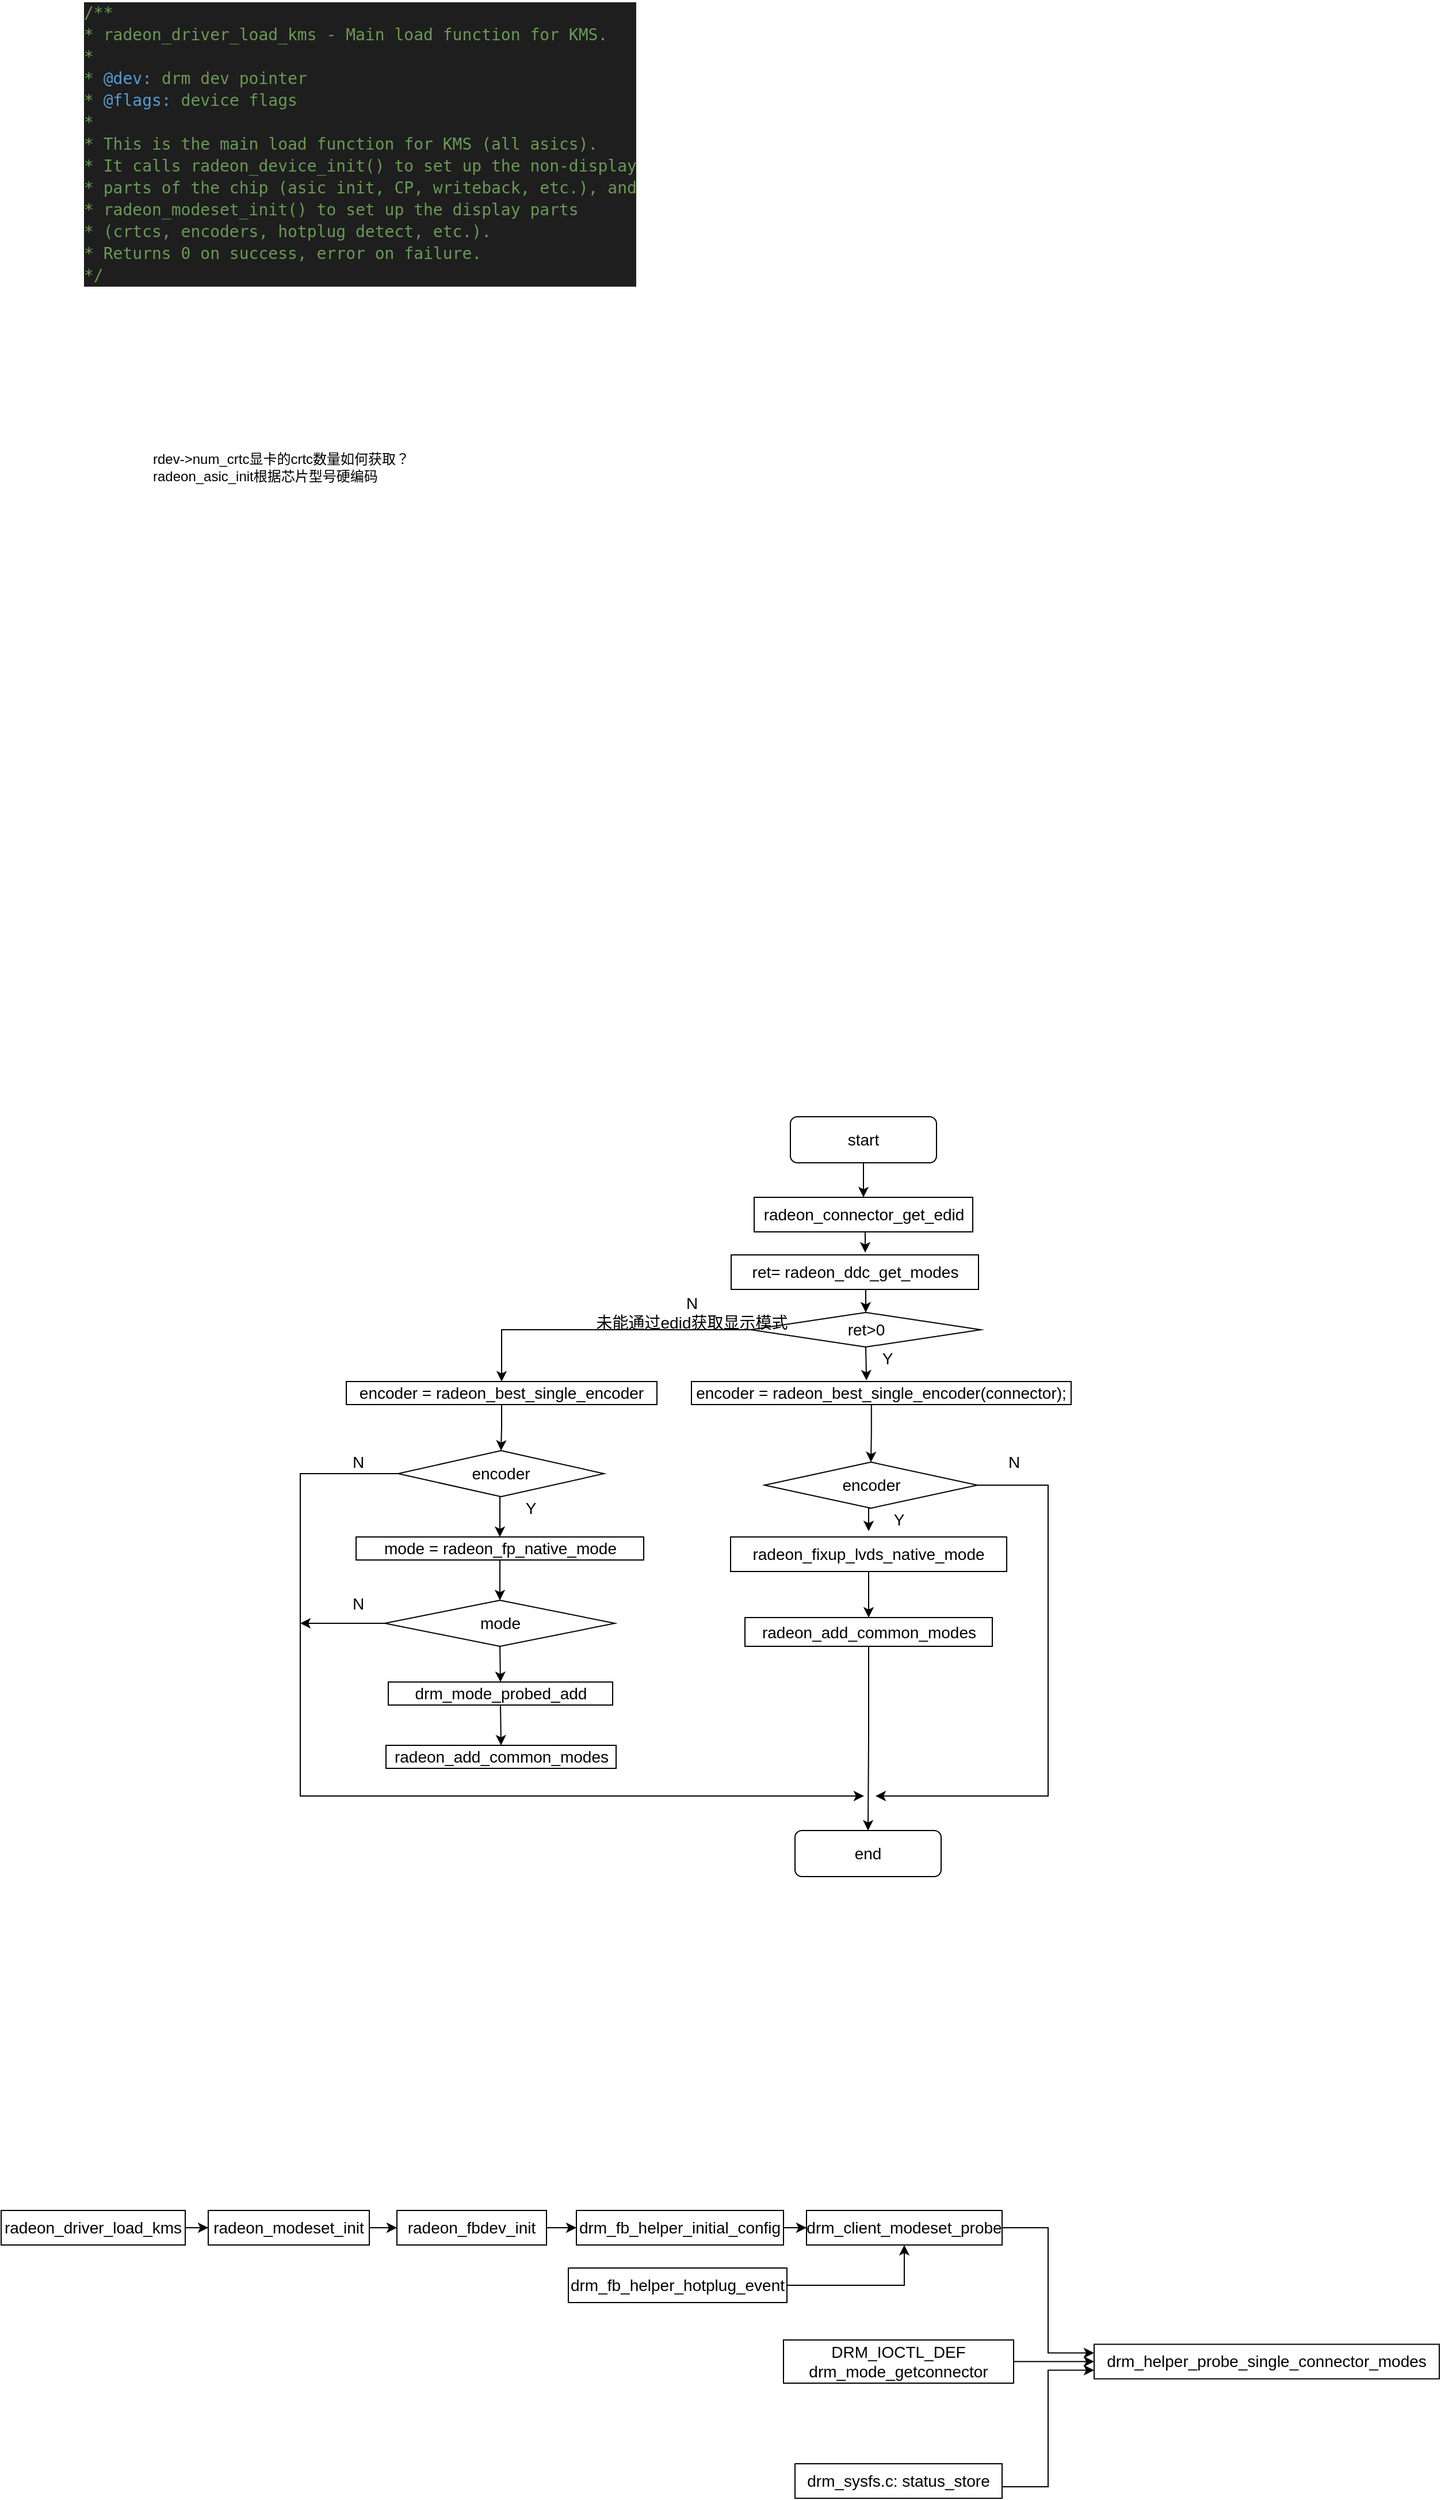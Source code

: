 <mxfile version="20.0.4" type="github">
  <diagram id="4CNQ540ASdvcl2rnZniQ" name="Page-1">
    <mxGraphModel dx="3197" dy="1137" grid="1" gridSize="10" guides="1" tooltips="1" connect="1" arrows="1" fold="1" page="1" pageScale="1" pageWidth="827" pageHeight="1169" math="0" shadow="0">
      <root>
        <mxCell id="0" />
        <mxCell id="1" parent="0" />
        <mxCell id="xZIAH9KeohgB5e4JCE6H-2" value="rdev-&amp;gt;num_crtc显卡的crtc数量如何获取？&lt;br&gt;radeon_asic_init根据芯片型号硬编码" style="text;html=1;align=left;verticalAlign=middle;resizable=0;points=[];autosize=1;strokeColor=none;fillColor=none;" parent="1" vertex="1">
          <mxGeometry x="70" y="401" width="240" height="30" as="geometry" />
        </mxCell>
        <mxCell id="xZIAH9KeohgB5e4JCE6H-3" value="&lt;meta charset=&quot;utf-8&quot;&gt;&lt;div style=&quot;color: rgb(212, 212, 212); background-color: rgb(30, 30, 30); font-family: &amp;quot;Droid Sans Mono&amp;quot;, &amp;quot;monospace&amp;quot;, monospace, &amp;quot;Droid Sans Fallback&amp;quot;; font-weight: normal; font-size: 14px; line-height: 19px;&quot;&gt;&lt;div&gt;&lt;span style=&quot;color: #6a9955;&quot;&gt;/**&lt;/span&gt;&lt;/div&gt;&lt;div&gt;&lt;span style=&quot;color: #6a9955;&quot;&gt; * radeon_driver_load_kms - Main load function for KMS.&lt;/span&gt;&lt;/div&gt;&lt;div&gt;&lt;span style=&quot;color: #6a9955;&quot;&gt; *&lt;/span&gt;&lt;/div&gt;&lt;div&gt;&lt;span style=&quot;color: #6a9955;&quot;&gt; * &lt;/span&gt;&lt;span style=&quot;color: #569cd6;&quot;&gt;@dev:&lt;/span&gt;&lt;span style=&quot;color: #6a9955;&quot;&gt; drm dev pointer&lt;/span&gt;&lt;/div&gt;&lt;div&gt;&lt;span style=&quot;color: #6a9955;&quot;&gt; * &lt;/span&gt;&lt;span style=&quot;color: #569cd6;&quot;&gt;@flags:&lt;/span&gt;&lt;span style=&quot;color: #6a9955;&quot;&gt; device flags&lt;/span&gt;&lt;/div&gt;&lt;div&gt;&lt;span style=&quot;color: #6a9955;&quot;&gt; *&lt;/span&gt;&lt;/div&gt;&lt;div&gt;&lt;span style=&quot;color: #6a9955;&quot;&gt; * This is the main load function for KMS (all asics).&lt;/span&gt;&lt;/div&gt;&lt;div&gt;&lt;span style=&quot;color: #6a9955;&quot;&gt; * It calls radeon_device_init() to set up the non-display&lt;/span&gt;&lt;/div&gt;&lt;div&gt;&lt;span style=&quot;color: #6a9955;&quot;&gt; * parts of the chip (asic init, CP, writeback, etc.), and&lt;/span&gt;&lt;/div&gt;&lt;div&gt;&lt;span style=&quot;color: #6a9955;&quot;&gt; * radeon_modeset_init() to set up the display parts&lt;/span&gt;&lt;/div&gt;&lt;div&gt;&lt;span style=&quot;color: #6a9955;&quot;&gt; * (crtcs, encoders, hotplug detect, etc.).&lt;/span&gt;&lt;/div&gt;&lt;div&gt;&lt;span style=&quot;color: #6a9955;&quot;&gt; * Returns 0 on success, error on failure.&lt;/span&gt;&lt;/div&gt;&lt;div&gt;&lt;span style=&quot;color: #6a9955;&quot;&gt; */&lt;/span&gt;&lt;/div&gt;&lt;/div&gt;" style="text;html=1;align=left;verticalAlign=middle;resizable=0;points=[];autosize=1;strokeColor=none;fillColor=none;" parent="1" vertex="1">
          <mxGeometry x="10" y="10" width="490" height="250" as="geometry" />
        </mxCell>
        <mxCell id="qHxluCfbWNKOQf0_pbnH-49" style="edgeStyle=orthogonalEdgeStyle;rounded=0;orthogonalLoop=1;jettySize=auto;html=1;exitX=0.5;exitY=1;exitDx=0;exitDy=0;entryX=0.542;entryY=-0.067;entryDx=0;entryDy=0;entryPerimeter=0;fontSize=14;" edge="1" parent="1" source="qHxluCfbWNKOQf0_pbnH-9" target="qHxluCfbWNKOQf0_pbnH-13">
          <mxGeometry relative="1" as="geometry" />
        </mxCell>
        <mxCell id="qHxluCfbWNKOQf0_pbnH-9" value="radeon_connector_get_edid" style="whiteSpace=wrap;html=1;fontSize=14;" vertex="1" parent="1">
          <mxGeometry x="594.5" y="1050" width="190" height="30" as="geometry" />
        </mxCell>
        <mxCell id="qHxluCfbWNKOQf0_pbnH-47" style="edgeStyle=orthogonalEdgeStyle;rounded=0;orthogonalLoop=1;jettySize=auto;html=1;entryX=0.5;entryY=0;entryDx=0;entryDy=0;fontSize=14;" edge="1" parent="1" source="qHxluCfbWNKOQf0_pbnH-12" target="qHxluCfbWNKOQf0_pbnH-40">
          <mxGeometry relative="1" as="geometry" />
        </mxCell>
        <mxCell id="qHxluCfbWNKOQf0_pbnH-48" style="edgeStyle=orthogonalEdgeStyle;rounded=0;orthogonalLoop=1;jettySize=auto;html=1;exitX=0.5;exitY=1;exitDx=0;exitDy=0;entryX=0.461;entryY=-0.05;entryDx=0;entryDy=0;entryPerimeter=0;fontSize=14;" edge="1" parent="1" source="qHxluCfbWNKOQf0_pbnH-12" target="qHxluCfbWNKOQf0_pbnH-35">
          <mxGeometry relative="1" as="geometry" />
        </mxCell>
        <mxCell id="qHxluCfbWNKOQf0_pbnH-12" value="ret&amp;gt;0" style="rhombus;whiteSpace=wrap;html=1;fontSize=14;" vertex="1" parent="1">
          <mxGeometry x="591.5" y="1150" width="200" height="30" as="geometry" />
        </mxCell>
        <mxCell id="qHxluCfbWNKOQf0_pbnH-50" style="edgeStyle=orthogonalEdgeStyle;rounded=0;orthogonalLoop=1;jettySize=auto;html=1;exitX=0.5;exitY=1;exitDx=0;exitDy=0;entryX=0.5;entryY=0;entryDx=0;entryDy=0;fontSize=14;" edge="1" parent="1" source="qHxluCfbWNKOQf0_pbnH-13" target="qHxluCfbWNKOQf0_pbnH-12">
          <mxGeometry relative="1" as="geometry" />
        </mxCell>
        <mxCell id="qHxluCfbWNKOQf0_pbnH-13" value="ret= radeon_ddc_get_modes" style="whiteSpace=wrap;html=1;fontSize=14;" vertex="1" parent="1">
          <mxGeometry x="574.5" y="1100" width="215" height="30" as="geometry" />
        </mxCell>
        <mxCell id="qHxluCfbWNKOQf0_pbnH-45" style="edgeStyle=orthogonalEdgeStyle;rounded=0;orthogonalLoop=1;jettySize=auto;html=1;exitX=0.5;exitY=1;exitDx=0;exitDy=0;entryX=0.5;entryY=0;entryDx=0;entryDy=0;fontSize=14;" edge="1" parent="1" source="qHxluCfbWNKOQf0_pbnH-14" target="qHxluCfbWNKOQf0_pbnH-9">
          <mxGeometry relative="1" as="geometry" />
        </mxCell>
        <mxCell id="qHxluCfbWNKOQf0_pbnH-14" value="start" style="rounded=1;whiteSpace=wrap;html=1;fontSize=14;" vertex="1" parent="1">
          <mxGeometry x="626" y="980" width="127" height="40" as="geometry" />
        </mxCell>
        <mxCell id="qHxluCfbWNKOQf0_pbnH-28" value="" style="edgeStyle=orthogonalEdgeStyle;rounded=0;orthogonalLoop=1;jettySize=auto;html=1;fontSize=14;" edge="1" parent="1" source="qHxluCfbWNKOQf0_pbnH-16" target="qHxluCfbWNKOQf0_pbnH-17">
          <mxGeometry relative="1" as="geometry" />
        </mxCell>
        <mxCell id="qHxluCfbWNKOQf0_pbnH-16" value="drm_fb_helper_initial_config" style="whiteSpace=wrap;html=1;fontSize=14;" vertex="1" parent="1">
          <mxGeometry x="440" y="1930" width="180" height="30" as="geometry" />
        </mxCell>
        <mxCell id="qHxluCfbWNKOQf0_pbnH-29" style="edgeStyle=orthogonalEdgeStyle;rounded=0;orthogonalLoop=1;jettySize=auto;html=1;entryX=0;entryY=0.25;entryDx=0;entryDy=0;fontSize=14;" edge="1" parent="1" source="qHxluCfbWNKOQf0_pbnH-17" target="qHxluCfbWNKOQf0_pbnH-18">
          <mxGeometry relative="1" as="geometry" />
        </mxCell>
        <mxCell id="qHxluCfbWNKOQf0_pbnH-17" value="drm_client_modeset_probe" style="whiteSpace=wrap;html=1;fontSize=14;" vertex="1" parent="1">
          <mxGeometry x="640" y="1930" width="170" height="30" as="geometry" />
        </mxCell>
        <mxCell id="qHxluCfbWNKOQf0_pbnH-18" value="drm_helper_probe_single_connector_modes" style="whiteSpace=wrap;html=1;fontSize=14;" vertex="1" parent="1">
          <mxGeometry x="890" y="2046.25" width="300" height="30" as="geometry" />
        </mxCell>
        <mxCell id="qHxluCfbWNKOQf0_pbnH-25" value="" style="edgeStyle=orthogonalEdgeStyle;rounded=0;orthogonalLoop=1;jettySize=auto;html=1;fontSize=14;" edge="1" parent="1" source="qHxluCfbWNKOQf0_pbnH-19" target="qHxluCfbWNKOQf0_pbnH-20">
          <mxGeometry relative="1" as="geometry" />
        </mxCell>
        <mxCell id="qHxluCfbWNKOQf0_pbnH-19" value="radeon_driver_load_kms" style="whiteSpace=wrap;html=1;fontSize=14;" vertex="1" parent="1">
          <mxGeometry x="-60" y="1930" width="160" height="30" as="geometry" />
        </mxCell>
        <mxCell id="qHxluCfbWNKOQf0_pbnH-26" value="" style="edgeStyle=orthogonalEdgeStyle;rounded=0;orthogonalLoop=1;jettySize=auto;html=1;fontSize=14;" edge="1" parent="1" source="qHxluCfbWNKOQf0_pbnH-20" target="qHxluCfbWNKOQf0_pbnH-21">
          <mxGeometry relative="1" as="geometry" />
        </mxCell>
        <mxCell id="qHxluCfbWNKOQf0_pbnH-20" value="radeon_modeset_init" style="whiteSpace=wrap;html=1;fontSize=14;" vertex="1" parent="1">
          <mxGeometry x="120" y="1930" width="140" height="30" as="geometry" />
        </mxCell>
        <mxCell id="qHxluCfbWNKOQf0_pbnH-27" value="" style="edgeStyle=orthogonalEdgeStyle;rounded=0;orthogonalLoop=1;jettySize=auto;html=1;fontSize=14;" edge="1" parent="1" source="qHxluCfbWNKOQf0_pbnH-21" target="qHxluCfbWNKOQf0_pbnH-16">
          <mxGeometry relative="1" as="geometry" />
        </mxCell>
        <mxCell id="qHxluCfbWNKOQf0_pbnH-21" value="radeon_fbdev_init" style="whiteSpace=wrap;html=1;fontSize=14;" vertex="1" parent="1">
          <mxGeometry x="284" y="1930" width="130" height="30" as="geometry" />
        </mxCell>
        <mxCell id="qHxluCfbWNKOQf0_pbnH-30" style="edgeStyle=orthogonalEdgeStyle;rounded=0;orthogonalLoop=1;jettySize=auto;html=1;entryX=0;entryY=0.5;entryDx=0;entryDy=0;fontSize=14;" edge="1" parent="1" source="qHxluCfbWNKOQf0_pbnH-22" target="qHxluCfbWNKOQf0_pbnH-18">
          <mxGeometry relative="1" as="geometry" />
        </mxCell>
        <mxCell id="qHxluCfbWNKOQf0_pbnH-22" value="DRM_IOCTL_DEF&lt;br&gt;drm_mode_getconnector" style="whiteSpace=wrap;html=1;fontSize=14;" vertex="1" parent="1">
          <mxGeometry x="620" y="2042.5" width="200" height="37.5" as="geometry" />
        </mxCell>
        <mxCell id="qHxluCfbWNKOQf0_pbnH-24" style="edgeStyle=orthogonalEdgeStyle;rounded=0;orthogonalLoop=1;jettySize=auto;html=1;entryX=0.5;entryY=1;entryDx=0;entryDy=0;fontSize=14;" edge="1" parent="1" source="qHxluCfbWNKOQf0_pbnH-23" target="qHxluCfbWNKOQf0_pbnH-17">
          <mxGeometry relative="1" as="geometry" />
        </mxCell>
        <mxCell id="qHxluCfbWNKOQf0_pbnH-23" value="drm_fb_helper_hotplug_event" style="whiteSpace=wrap;html=1;fontSize=14;" vertex="1" parent="1">
          <mxGeometry x="433" y="1980" width="190" height="30" as="geometry" />
        </mxCell>
        <mxCell id="qHxluCfbWNKOQf0_pbnH-34" style="edgeStyle=orthogonalEdgeStyle;rounded=0;orthogonalLoop=1;jettySize=auto;html=1;entryX=0;entryY=0.75;entryDx=0;entryDy=0;fontSize=14;" edge="1" parent="1" source="qHxluCfbWNKOQf0_pbnH-33" target="qHxluCfbWNKOQf0_pbnH-18">
          <mxGeometry relative="1" as="geometry">
            <Array as="points">
              <mxPoint x="850" y="2170" />
              <mxPoint x="850" y="2069" />
            </Array>
          </mxGeometry>
        </mxCell>
        <mxCell id="qHxluCfbWNKOQf0_pbnH-33" value="drm_sysfs.c: status_store" style="whiteSpace=wrap;html=1;fontSize=14;" vertex="1" parent="1">
          <mxGeometry x="630" y="2150" width="180" height="30" as="geometry" />
        </mxCell>
        <mxCell id="qHxluCfbWNKOQf0_pbnH-51" style="edgeStyle=orthogonalEdgeStyle;rounded=0;orthogonalLoop=1;jettySize=auto;html=1;exitX=0.474;exitY=1;exitDx=0;exitDy=0;entryX=0.5;entryY=0;entryDx=0;entryDy=0;fontSize=14;exitPerimeter=0;" edge="1" parent="1" source="qHxluCfbWNKOQf0_pbnH-35" target="qHxluCfbWNKOQf0_pbnH-36">
          <mxGeometry relative="1" as="geometry" />
        </mxCell>
        <mxCell id="qHxluCfbWNKOQf0_pbnH-35" value="encoder = radeon_best_single_encoder(connector);" style="whiteSpace=wrap;html=1;fontSize=14;" vertex="1" parent="1">
          <mxGeometry x="540" y="1210" width="330" height="20" as="geometry" />
        </mxCell>
        <mxCell id="qHxluCfbWNKOQf0_pbnH-55" style="edgeStyle=orthogonalEdgeStyle;rounded=0;orthogonalLoop=1;jettySize=auto;html=1;exitX=0.5;exitY=1;exitDx=0;exitDy=0;fontSize=14;" edge="1" parent="1" source="qHxluCfbWNKOQf0_pbnH-36">
          <mxGeometry relative="1" as="geometry">
            <mxPoint x="694" y="1340" as="targetPoint" />
          </mxGeometry>
        </mxCell>
        <mxCell id="qHxluCfbWNKOQf0_pbnH-65" style="edgeStyle=orthogonalEdgeStyle;rounded=0;orthogonalLoop=1;jettySize=auto;html=1;exitX=1;exitY=0.5;exitDx=0;exitDy=0;fontSize=14;" edge="1" parent="1" source="qHxluCfbWNKOQf0_pbnH-36">
          <mxGeometry relative="1" as="geometry">
            <mxPoint x="700" y="1570" as="targetPoint" />
            <Array as="points">
              <mxPoint x="850" y="1300" />
              <mxPoint x="850" y="1570" />
            </Array>
          </mxGeometry>
        </mxCell>
        <mxCell id="qHxluCfbWNKOQf0_pbnH-36" value="encoder" style="rhombus;whiteSpace=wrap;html=1;fontSize=14;" vertex="1" parent="1">
          <mxGeometry x="603.5" y="1280" width="185" height="40" as="geometry" />
        </mxCell>
        <mxCell id="qHxluCfbWNKOQf0_pbnH-56" style="edgeStyle=orthogonalEdgeStyle;rounded=0;orthogonalLoop=1;jettySize=auto;html=1;exitX=0.5;exitY=1;exitDx=0;exitDy=0;fontSize=14;" edge="1" parent="1" source="qHxluCfbWNKOQf0_pbnH-37" target="qHxluCfbWNKOQf0_pbnH-38">
          <mxGeometry relative="1" as="geometry" />
        </mxCell>
        <mxCell id="qHxluCfbWNKOQf0_pbnH-37" value="radeon_fixup_lvds_native_mode" style="whiteSpace=wrap;html=1;fontSize=14;" vertex="1" parent="1">
          <mxGeometry x="574" y="1345" width="240" height="30" as="geometry" />
        </mxCell>
        <mxCell id="qHxluCfbWNKOQf0_pbnH-62" style="edgeStyle=orthogonalEdgeStyle;rounded=0;orthogonalLoop=1;jettySize=auto;html=1;entryX=0.5;entryY=0;entryDx=0;entryDy=0;fontSize=14;" edge="1" parent="1" source="qHxluCfbWNKOQf0_pbnH-38" target="qHxluCfbWNKOQf0_pbnH-59">
          <mxGeometry relative="1" as="geometry" />
        </mxCell>
        <mxCell id="qHxluCfbWNKOQf0_pbnH-38" value="radeon_add_common_modes" style="whiteSpace=wrap;html=1;fontSize=14;" vertex="1" parent="1">
          <mxGeometry x="586.5" y="1415" width="215" height="25" as="geometry" />
        </mxCell>
        <mxCell id="qHxluCfbWNKOQf0_pbnH-54" style="edgeStyle=orthogonalEdgeStyle;rounded=0;orthogonalLoop=1;jettySize=auto;html=1;exitX=0.5;exitY=1;exitDx=0;exitDy=0;entryX=0.5;entryY=0;entryDx=0;entryDy=0;fontSize=14;" edge="1" parent="1" source="qHxluCfbWNKOQf0_pbnH-39" target="qHxluCfbWNKOQf0_pbnH-41">
          <mxGeometry relative="1" as="geometry" />
        </mxCell>
        <mxCell id="qHxluCfbWNKOQf0_pbnH-39" value="mode =&amp;nbsp;radeon_fp_native_mode" style="whiteSpace=wrap;html=1;fontSize=14;" vertex="1" parent="1">
          <mxGeometry x="248.5" y="1345" width="250" height="20" as="geometry" />
        </mxCell>
        <mxCell id="qHxluCfbWNKOQf0_pbnH-52" style="edgeStyle=orthogonalEdgeStyle;rounded=0;orthogonalLoop=1;jettySize=auto;html=1;entryX=0.5;entryY=0;entryDx=0;entryDy=0;fontSize=14;" edge="1" parent="1" source="qHxluCfbWNKOQf0_pbnH-40" target="qHxluCfbWNKOQf0_pbnH-46">
          <mxGeometry relative="1" as="geometry" />
        </mxCell>
        <mxCell id="qHxluCfbWNKOQf0_pbnH-40" value="encoder = radeon_best_single_encoder" style="whiteSpace=wrap;html=1;fontSize=14;" vertex="1" parent="1">
          <mxGeometry x="240" y="1210" width="270" height="20" as="geometry" />
        </mxCell>
        <mxCell id="qHxluCfbWNKOQf0_pbnH-57" style="edgeStyle=orthogonalEdgeStyle;rounded=0;orthogonalLoop=1;jettySize=auto;html=1;exitX=0.5;exitY=1;exitDx=0;exitDy=0;entryX=0.5;entryY=0;entryDx=0;entryDy=0;fontSize=14;" edge="1" parent="1" source="qHxluCfbWNKOQf0_pbnH-41" target="qHxluCfbWNKOQf0_pbnH-42">
          <mxGeometry relative="1" as="geometry" />
        </mxCell>
        <mxCell id="qHxluCfbWNKOQf0_pbnH-64" style="edgeStyle=orthogonalEdgeStyle;rounded=0;orthogonalLoop=1;jettySize=auto;html=1;exitX=0;exitY=0.5;exitDx=0;exitDy=0;fontSize=14;" edge="1" parent="1" source="qHxluCfbWNKOQf0_pbnH-41">
          <mxGeometry relative="1" as="geometry">
            <mxPoint x="200" y="1420" as="targetPoint" />
          </mxGeometry>
        </mxCell>
        <mxCell id="qHxluCfbWNKOQf0_pbnH-41" value="mode" style="rhombus;whiteSpace=wrap;html=1;fontSize=14;" vertex="1" parent="1">
          <mxGeometry x="273.5" y="1400" width="200" height="40" as="geometry" />
        </mxCell>
        <mxCell id="qHxluCfbWNKOQf0_pbnH-58" style="edgeStyle=orthogonalEdgeStyle;rounded=0;orthogonalLoop=1;jettySize=auto;html=1;exitX=0.5;exitY=1;exitDx=0;exitDy=0;entryX=0.5;entryY=0;entryDx=0;entryDy=0;fontSize=14;" edge="1" parent="1" source="qHxluCfbWNKOQf0_pbnH-42" target="qHxluCfbWNKOQf0_pbnH-43">
          <mxGeometry relative="1" as="geometry" />
        </mxCell>
        <mxCell id="qHxluCfbWNKOQf0_pbnH-42" value="drm_mode_probed_add" style="whiteSpace=wrap;html=1;fontSize=14;" vertex="1" parent="1">
          <mxGeometry x="276.5" y="1471" width="195" height="20" as="geometry" />
        </mxCell>
        <mxCell id="qHxluCfbWNKOQf0_pbnH-43" value="radeon_add_common_modes" style="whiteSpace=wrap;html=1;fontSize=14;" vertex="1" parent="1">
          <mxGeometry x="274.5" y="1526" width="200" height="20" as="geometry" />
        </mxCell>
        <mxCell id="qHxluCfbWNKOQf0_pbnH-53" style="edgeStyle=orthogonalEdgeStyle;rounded=0;orthogonalLoop=1;jettySize=auto;html=1;exitX=0.5;exitY=1;exitDx=0;exitDy=0;entryX=0.5;entryY=0;entryDx=0;entryDy=0;fontSize=14;" edge="1" parent="1" source="qHxluCfbWNKOQf0_pbnH-46" target="qHxluCfbWNKOQf0_pbnH-39">
          <mxGeometry relative="1" as="geometry" />
        </mxCell>
        <mxCell id="qHxluCfbWNKOQf0_pbnH-63" style="edgeStyle=orthogonalEdgeStyle;rounded=0;orthogonalLoop=1;jettySize=auto;html=1;exitX=0;exitY=0.5;exitDx=0;exitDy=0;fontSize=14;" edge="1" parent="1" source="qHxluCfbWNKOQf0_pbnH-46">
          <mxGeometry relative="1" as="geometry">
            <mxPoint x="690" y="1570" as="targetPoint" />
            <mxPoint x="281" y="1290" as="sourcePoint" />
            <Array as="points">
              <mxPoint x="200" y="1290" />
              <mxPoint x="200" y="1570" />
            </Array>
          </mxGeometry>
        </mxCell>
        <mxCell id="qHxluCfbWNKOQf0_pbnH-46" value="encoder" style="rhombus;whiteSpace=wrap;html=1;fontSize=14;" vertex="1" parent="1">
          <mxGeometry x="285" y="1270" width="179" height="40" as="geometry" />
        </mxCell>
        <mxCell id="qHxluCfbWNKOQf0_pbnH-59" value="end" style="rounded=1;whiteSpace=wrap;html=1;fontSize=14;" vertex="1" parent="1">
          <mxGeometry x="630" y="1600" width="127" height="40" as="geometry" />
        </mxCell>
        <mxCell id="qHxluCfbWNKOQf0_pbnH-60" value="Y" style="text;html=1;align=center;verticalAlign=middle;resizable=0;points=[];autosize=1;strokeColor=none;fillColor=none;fontSize=14;" vertex="1" parent="1">
          <mxGeometry x="695" y="1175" width="30" height="30" as="geometry" />
        </mxCell>
        <mxCell id="qHxluCfbWNKOQf0_pbnH-61" value="N&lt;br&gt;未能通过edid获取显示模式" style="text;html=1;align=center;verticalAlign=middle;resizable=0;points=[];autosize=1;strokeColor=none;fillColor=none;fontSize=14;" vertex="1" parent="1">
          <mxGeometry x="445" y="1125" width="190" height="50" as="geometry" />
        </mxCell>
        <mxCell id="qHxluCfbWNKOQf0_pbnH-66" value="Y" style="text;html=1;align=center;verticalAlign=middle;resizable=0;points=[];autosize=1;strokeColor=none;fillColor=none;fontSize=14;" vertex="1" parent="1">
          <mxGeometry x="385" y="1305" width="30" height="30" as="geometry" />
        </mxCell>
        <mxCell id="qHxluCfbWNKOQf0_pbnH-67" value="Y" style="text;html=1;align=center;verticalAlign=middle;resizable=0;points=[];autosize=1;strokeColor=none;fillColor=none;fontSize=14;" vertex="1" parent="1">
          <mxGeometry x="705" y="1315" width="30" height="30" as="geometry" />
        </mxCell>
        <mxCell id="qHxluCfbWNKOQf0_pbnH-68" value="N" style="text;html=1;align=center;verticalAlign=middle;resizable=0;points=[];autosize=1;strokeColor=none;fillColor=none;fontSize=14;" vertex="1" parent="1">
          <mxGeometry x="805" y="1265" width="30" height="30" as="geometry" />
        </mxCell>
        <mxCell id="qHxluCfbWNKOQf0_pbnH-69" value="N" style="text;html=1;align=center;verticalAlign=middle;resizable=0;points=[];autosize=1;strokeColor=none;fillColor=none;fontSize=14;" vertex="1" parent="1">
          <mxGeometry x="235" y="1265" width="30" height="30" as="geometry" />
        </mxCell>
        <mxCell id="qHxluCfbWNKOQf0_pbnH-70" value="N" style="text;html=1;align=center;verticalAlign=middle;resizable=0;points=[];autosize=1;strokeColor=none;fillColor=none;fontSize=14;" vertex="1" parent="1">
          <mxGeometry x="235" y="1388" width="30" height="30" as="geometry" />
        </mxCell>
      </root>
    </mxGraphModel>
  </diagram>
</mxfile>
